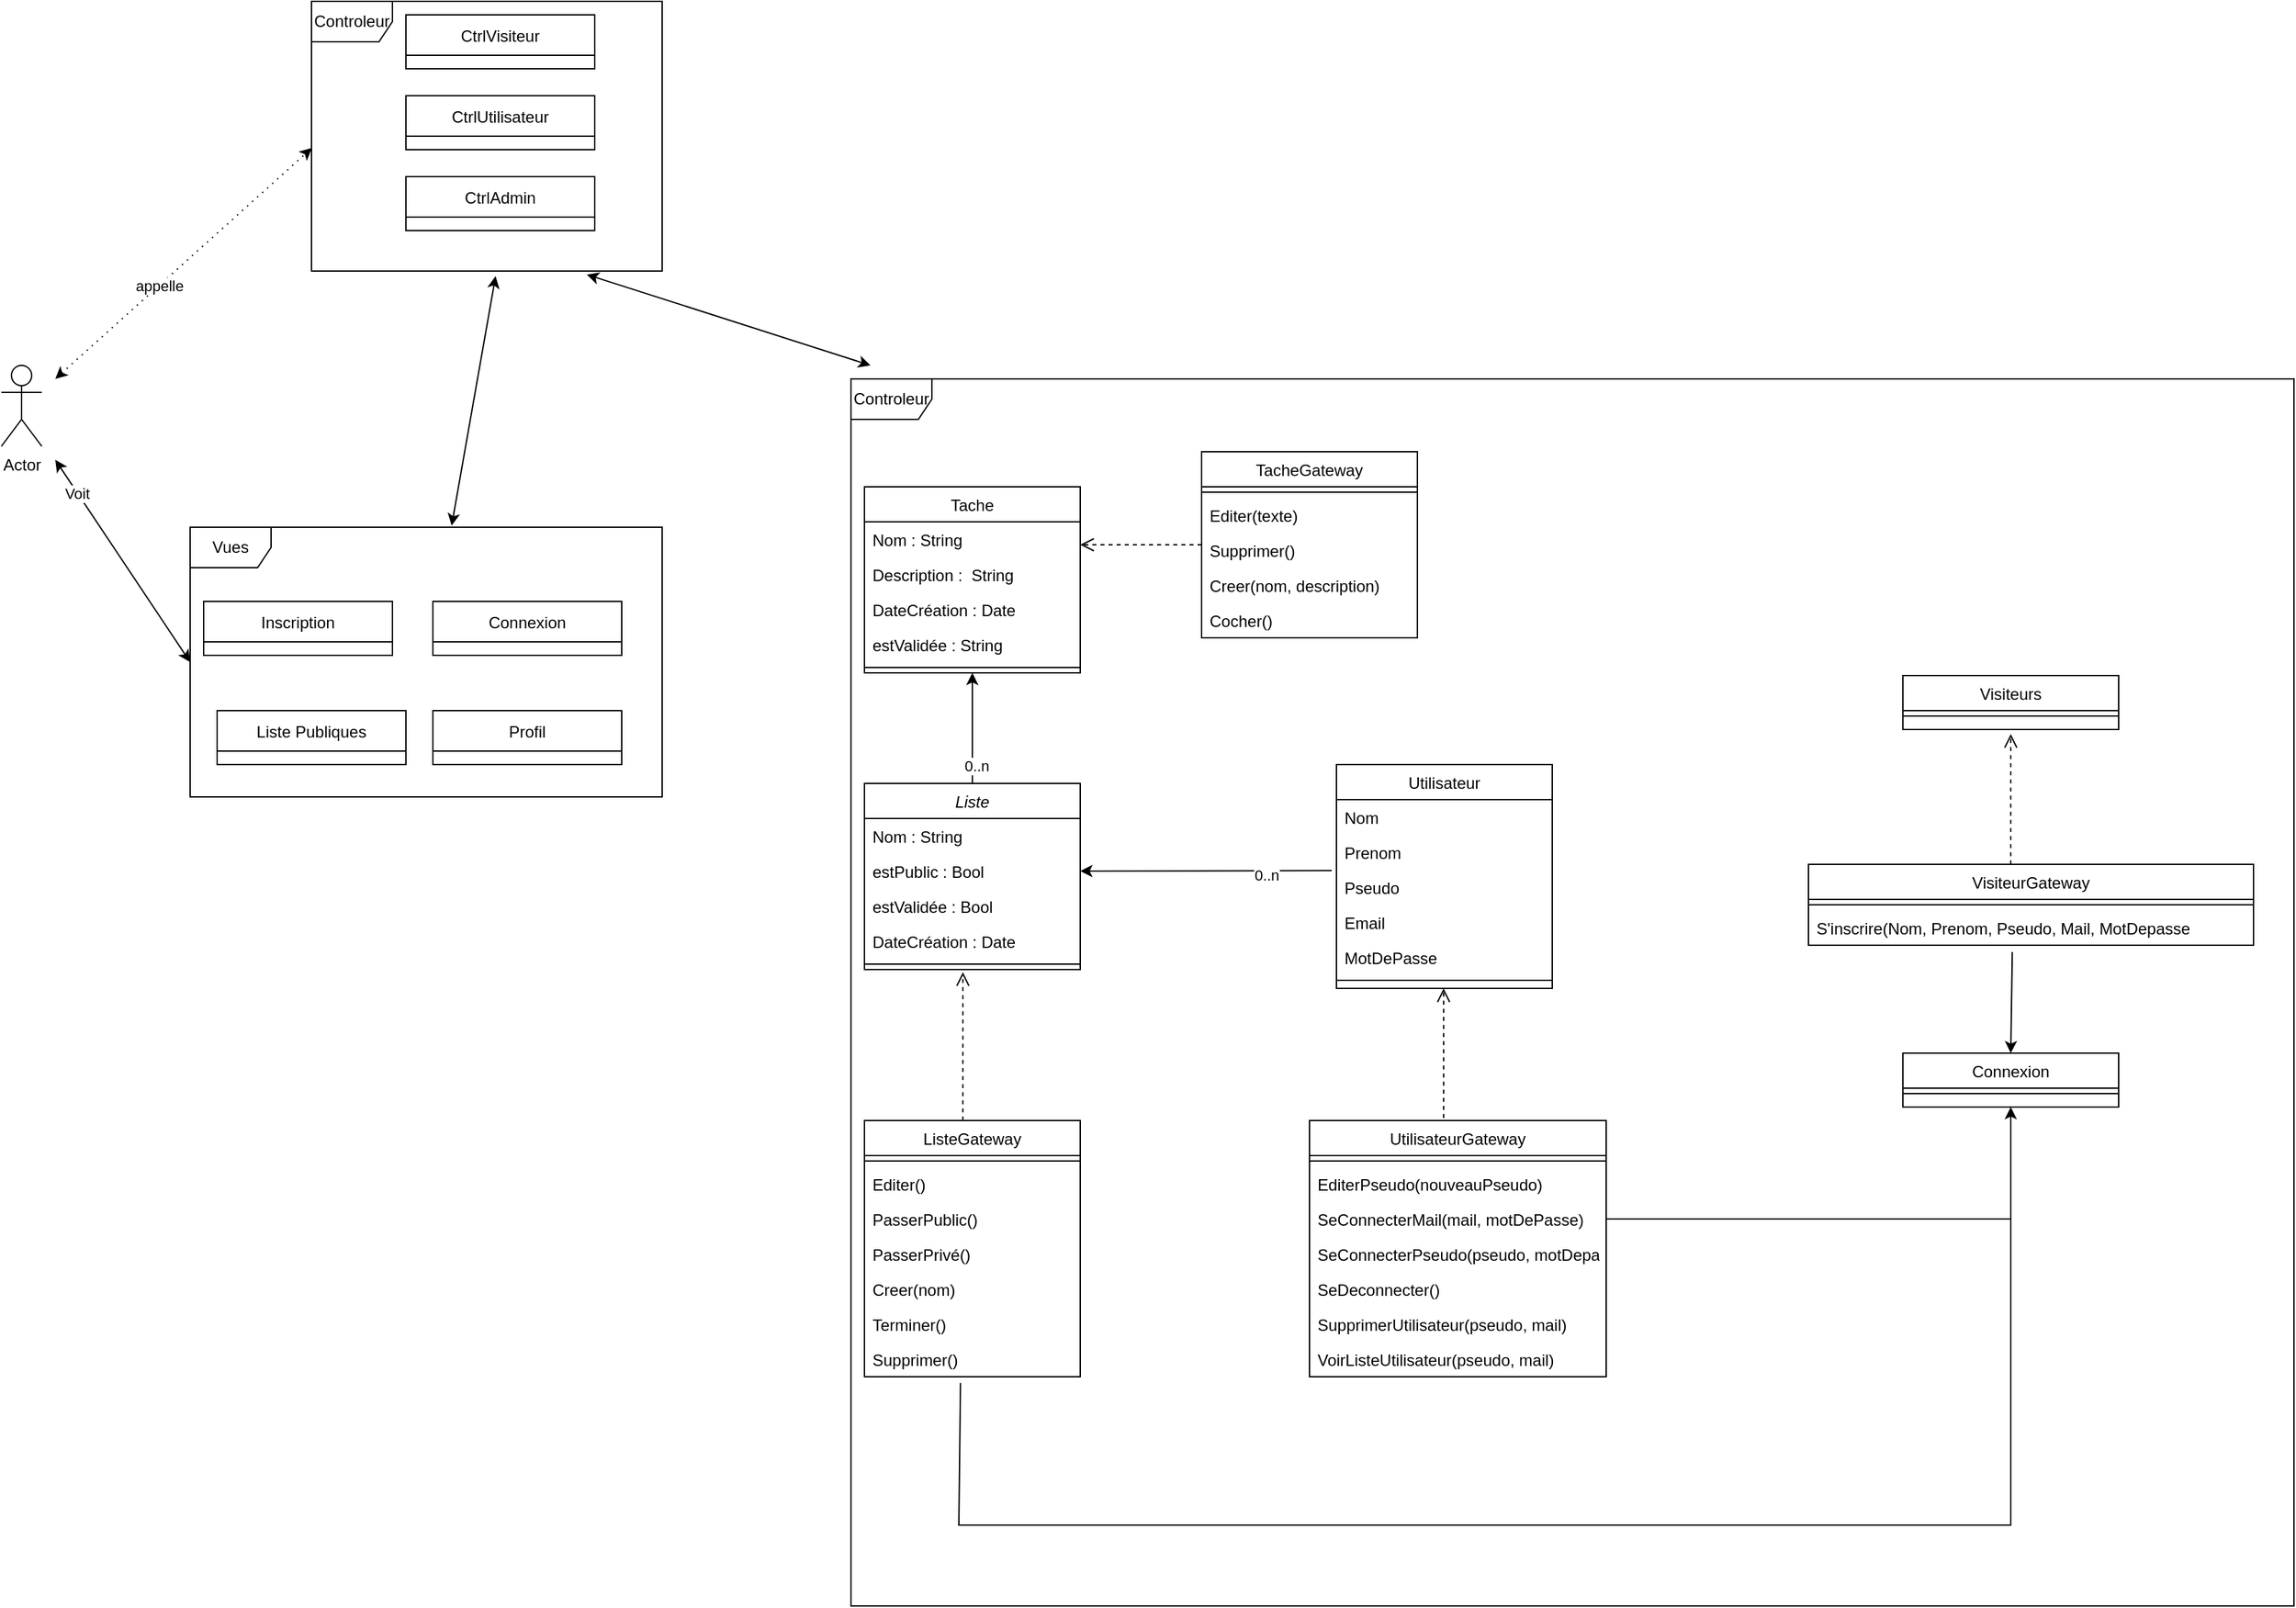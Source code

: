 <mxfile version="20.4.0" type="device"><diagram id="C5RBs43oDa-KdzZeNtuy" name="Page-1"><mxGraphModel dx="3268" dy="2755" grid="1" gridSize="10" guides="1" tooltips="1" connect="1" arrows="1" fold="1" page="1" pageScale="1" pageWidth="827" pageHeight="1169" math="0" shadow="0"><root><mxCell id="WIyWlLk6GJQsqaUBKTNV-0"/><mxCell id="WIyWlLk6GJQsqaUBKTNV-1" parent="WIyWlLk6GJQsqaUBKTNV-0"/><mxCell id="UHl0mCjK_KcBziT6p6sx-178" value="Visiteurs" style="swimlane;fontStyle=0;align=center;verticalAlign=top;childLayout=stackLayout;horizontal=1;startSize=26;horizontalStack=0;resizeParent=1;resizeLast=0;collapsible=1;marginBottom=0;rounded=0;shadow=0;strokeWidth=1;" vertex="1" parent="WIyWlLk6GJQsqaUBKTNV-1"><mxGeometry x="1620" y="360" width="160" height="40" as="geometry"><mxRectangle x="340" y="380" width="170" height="26" as="alternateBounds"/></mxGeometry></mxCell><mxCell id="UHl0mCjK_KcBziT6p6sx-179" value="" style="line;html=1;strokeWidth=1;align=left;verticalAlign=middle;spacingTop=-1;spacingLeft=3;spacingRight=3;rotatable=0;labelPosition=right;points=[];portConstraint=eastwest;" vertex="1" parent="UHl0mCjK_KcBziT6p6sx-178"><mxGeometry y="26" width="160" height="8" as="geometry"/></mxCell><mxCell id="UHl0mCjK_KcBziT6p6sx-180" value="Liste" style="swimlane;fontStyle=2;align=center;verticalAlign=top;childLayout=stackLayout;horizontal=1;startSize=26;horizontalStack=0;resizeParent=1;resizeLast=0;collapsible=1;marginBottom=0;rounded=0;shadow=0;strokeWidth=1;" vertex="1" parent="WIyWlLk6GJQsqaUBKTNV-1"><mxGeometry x="850" y="440" width="160" height="138" as="geometry"><mxRectangle x="230" y="140" width="160" height="26" as="alternateBounds"/></mxGeometry></mxCell><mxCell id="UHl0mCjK_KcBziT6p6sx-181" value="Nom : String" style="text;align=left;verticalAlign=top;spacingLeft=4;spacingRight=4;overflow=hidden;rotatable=0;points=[[0,0.5],[1,0.5]];portConstraint=eastwest;" vertex="1" parent="UHl0mCjK_KcBziT6p6sx-180"><mxGeometry y="26" width="160" height="26" as="geometry"/></mxCell><mxCell id="UHl0mCjK_KcBziT6p6sx-182" value="estPublic : Bool" style="text;align=left;verticalAlign=top;spacingLeft=4;spacingRight=4;overflow=hidden;rotatable=0;points=[[0,0.5],[1,0.5]];portConstraint=eastwest;" vertex="1" parent="UHl0mCjK_KcBziT6p6sx-180"><mxGeometry y="52" width="160" height="26" as="geometry"/></mxCell><mxCell id="UHl0mCjK_KcBziT6p6sx-183" value="estValidée : Bool" style="text;align=left;verticalAlign=top;spacingLeft=4;spacingRight=4;overflow=hidden;rotatable=0;points=[[0,0.5],[1,0.5]];portConstraint=eastwest;" vertex="1" parent="UHl0mCjK_KcBziT6p6sx-180"><mxGeometry y="78" width="160" height="26" as="geometry"/></mxCell><mxCell id="UHl0mCjK_KcBziT6p6sx-184" value="DateCréation : Date" style="text;align=left;verticalAlign=top;spacingLeft=4;spacingRight=4;overflow=hidden;rotatable=0;points=[[0,0.5],[1,0.5]];portConstraint=eastwest;" vertex="1" parent="UHl0mCjK_KcBziT6p6sx-180"><mxGeometry y="104" width="160" height="26" as="geometry"/></mxCell><mxCell id="UHl0mCjK_KcBziT6p6sx-185" value="" style="line;html=1;strokeWidth=1;align=left;verticalAlign=middle;spacingTop=-1;spacingLeft=3;spacingRight=3;rotatable=0;labelPosition=right;points=[];portConstraint=eastwest;" vertex="1" parent="UHl0mCjK_KcBziT6p6sx-180"><mxGeometry y="130" width="160" height="8" as="geometry"/></mxCell><mxCell id="UHl0mCjK_KcBziT6p6sx-186" value="Utilisateur" style="swimlane;fontStyle=0;align=center;verticalAlign=top;childLayout=stackLayout;horizontal=1;startSize=26;horizontalStack=0;resizeParent=1;resizeLast=0;collapsible=1;marginBottom=0;rounded=0;shadow=0;strokeWidth=1;" vertex="1" parent="WIyWlLk6GJQsqaUBKTNV-1"><mxGeometry x="1200" y="426" width="160" height="166" as="geometry"><mxRectangle x="130" y="380" width="160" height="26" as="alternateBounds"/></mxGeometry></mxCell><mxCell id="UHl0mCjK_KcBziT6p6sx-187" value="Nom" style="text;align=left;verticalAlign=top;spacingLeft=4;spacingRight=4;overflow=hidden;rotatable=0;points=[[0,0.5],[1,0.5]];portConstraint=eastwest;" vertex="1" parent="UHl0mCjK_KcBziT6p6sx-186"><mxGeometry y="26" width="160" height="26" as="geometry"/></mxCell><mxCell id="UHl0mCjK_KcBziT6p6sx-188" value="Prenom" style="text;align=left;verticalAlign=top;spacingLeft=4;spacingRight=4;overflow=hidden;rotatable=0;points=[[0,0.5],[1,0.5]];portConstraint=eastwest;rounded=0;shadow=0;html=0;" vertex="1" parent="UHl0mCjK_KcBziT6p6sx-186"><mxGeometry y="52" width="160" height="26" as="geometry"/></mxCell><mxCell id="UHl0mCjK_KcBziT6p6sx-189" value="Pseudo" style="text;align=left;verticalAlign=top;spacingLeft=4;spacingRight=4;overflow=hidden;rotatable=0;points=[[0,0.5],[1,0.5]];portConstraint=eastwest;" vertex="1" parent="UHl0mCjK_KcBziT6p6sx-186"><mxGeometry y="78" width="160" height="26" as="geometry"/></mxCell><mxCell id="UHl0mCjK_KcBziT6p6sx-190" value="Email" style="text;align=left;verticalAlign=top;spacingLeft=4;spacingRight=4;overflow=hidden;rotatable=0;points=[[0,0.5],[1,0.5]];portConstraint=eastwest;rounded=0;shadow=0;html=0;" vertex="1" parent="UHl0mCjK_KcBziT6p6sx-186"><mxGeometry y="104" width="160" height="26" as="geometry"/></mxCell><mxCell id="UHl0mCjK_KcBziT6p6sx-191" value="MotDePasse" style="text;align=left;verticalAlign=top;spacingLeft=4;spacingRight=4;overflow=hidden;rotatable=0;points=[[0,0.5],[1,0.5]];portConstraint=eastwest;rounded=0;shadow=0;html=0;" vertex="1" parent="UHl0mCjK_KcBziT6p6sx-186"><mxGeometry y="130" width="160" height="26" as="geometry"/></mxCell><mxCell id="UHl0mCjK_KcBziT6p6sx-192" value="" style="line;html=1;strokeWidth=1;align=left;verticalAlign=middle;spacingTop=-1;spacingLeft=3;spacingRight=3;rotatable=0;labelPosition=right;points=[];portConstraint=eastwest;" vertex="1" parent="UHl0mCjK_KcBziT6p6sx-186"><mxGeometry y="156" width="160" height="8" as="geometry"/></mxCell><mxCell id="UHl0mCjK_KcBziT6p6sx-193" value="&#xA;" style="text;align=left;verticalAlign=top;spacingLeft=4;spacingRight=4;overflow=hidden;rotatable=0;points=[[0,0.5],[1,0.5]];portConstraint=eastwest;" vertex="1" parent="UHl0mCjK_KcBziT6p6sx-186"><mxGeometry y="164" width="160" height="2" as="geometry"/></mxCell><mxCell id="UHl0mCjK_KcBziT6p6sx-194" value="Tache" style="swimlane;fontStyle=0;align=center;verticalAlign=top;childLayout=stackLayout;horizontal=1;startSize=26;horizontalStack=0;resizeParent=1;resizeLast=0;collapsible=1;marginBottom=0;rounded=0;shadow=0;strokeWidth=1;" vertex="1" parent="WIyWlLk6GJQsqaUBKTNV-1"><mxGeometry x="850" y="220" width="160" height="138" as="geometry"><mxRectangle x="340" y="380" width="170" height="26" as="alternateBounds"/></mxGeometry></mxCell><mxCell id="UHl0mCjK_KcBziT6p6sx-195" value="Nom : String" style="text;align=left;verticalAlign=top;spacingLeft=4;spacingRight=4;overflow=hidden;rotatable=0;points=[[0,0.5],[1,0.5]];portConstraint=eastwest;" vertex="1" parent="UHl0mCjK_KcBziT6p6sx-194"><mxGeometry y="26" width="160" height="26" as="geometry"/></mxCell><mxCell id="UHl0mCjK_KcBziT6p6sx-196" value="Description :  String" style="text;align=left;verticalAlign=top;spacingLeft=4;spacingRight=4;overflow=hidden;rotatable=0;points=[[0,0.5],[1,0.5]];portConstraint=eastwest;" vertex="1" parent="UHl0mCjK_KcBziT6p6sx-194"><mxGeometry y="52" width="160" height="26" as="geometry"/></mxCell><mxCell id="UHl0mCjK_KcBziT6p6sx-197" value="DateCréation : Date" style="text;align=left;verticalAlign=top;spacingLeft=4;spacingRight=4;overflow=hidden;rotatable=0;points=[[0,0.5],[1,0.5]];portConstraint=eastwest;" vertex="1" parent="UHl0mCjK_KcBziT6p6sx-194"><mxGeometry y="78" width="160" height="26" as="geometry"/></mxCell><mxCell id="UHl0mCjK_KcBziT6p6sx-198" value="estValidée : String" style="text;align=left;verticalAlign=top;spacingLeft=4;spacingRight=4;overflow=hidden;rotatable=0;points=[[0,0.5],[1,0.5]];portConstraint=eastwest;" vertex="1" parent="UHl0mCjK_KcBziT6p6sx-194"><mxGeometry y="104" width="160" height="26" as="geometry"/></mxCell><mxCell id="UHl0mCjK_KcBziT6p6sx-199" value="" style="line;html=1;strokeWidth=1;align=left;verticalAlign=middle;spacingTop=-1;spacingLeft=3;spacingRight=3;rotatable=0;labelPosition=right;points=[];portConstraint=eastwest;" vertex="1" parent="UHl0mCjK_KcBziT6p6sx-194"><mxGeometry y="130" width="160" height="8" as="geometry"/></mxCell><mxCell id="UHl0mCjK_KcBziT6p6sx-200" value="" style="endArrow=classic;html=1;rounded=0;exitX=0.5;exitY=0;exitDx=0;exitDy=0;entryX=0.5;entryY=1;entryDx=0;entryDy=0;" edge="1" parent="WIyWlLk6GJQsqaUBKTNV-1" source="UHl0mCjK_KcBziT6p6sx-180" target="UHl0mCjK_KcBziT6p6sx-194"><mxGeometry width="50" height="50" relative="1" as="geometry"><mxPoint x="1090" y="490" as="sourcePoint"/><mxPoint x="970" y="400" as="targetPoint"/></mxGeometry></mxCell><mxCell id="UHl0mCjK_KcBziT6p6sx-201" value="0..n" style="edgeLabel;html=1;align=center;verticalAlign=middle;resizable=0;points=[];" vertex="1" connectable="0" parent="UHl0mCjK_KcBziT6p6sx-200"><mxGeometry x="-0.687" y="-3" relative="1" as="geometry"><mxPoint as="offset"/></mxGeometry></mxCell><mxCell id="UHl0mCjK_KcBziT6p6sx-202" value="" style="endArrow=classic;html=1;rounded=0;entryX=1;entryY=0.5;entryDx=0;entryDy=0;exitX=-0.022;exitY=0.025;exitDx=0;exitDy=0;exitPerimeter=0;" edge="1" parent="WIyWlLk6GJQsqaUBKTNV-1" source="UHl0mCjK_KcBziT6p6sx-189" target="UHl0mCjK_KcBziT6p6sx-182"><mxGeometry width="50" height="50" relative="1" as="geometry"><mxPoint x="1190" y="510" as="sourcePoint"/><mxPoint x="1200" y="510" as="targetPoint"/></mxGeometry></mxCell><mxCell id="UHl0mCjK_KcBziT6p6sx-203" value="0..n" style="edgeLabel;html=1;align=center;verticalAlign=middle;resizable=0;points=[];" vertex="1" connectable="0" parent="UHl0mCjK_KcBziT6p6sx-202"><mxGeometry x="-0.474" y="3" relative="1" as="geometry"><mxPoint as="offset"/></mxGeometry></mxCell><mxCell id="UHl0mCjK_KcBziT6p6sx-204" value="TacheGateway" style="swimlane;fontStyle=0;align=center;verticalAlign=top;childLayout=stackLayout;horizontal=1;startSize=26;horizontalStack=0;resizeParent=1;resizeLast=0;collapsible=1;marginBottom=0;rounded=0;shadow=0;strokeWidth=1;" vertex="1" parent="WIyWlLk6GJQsqaUBKTNV-1"><mxGeometry x="1100" y="194" width="160" height="138" as="geometry"><mxRectangle x="340" y="380" width="170" height="26" as="alternateBounds"/></mxGeometry></mxCell><mxCell id="UHl0mCjK_KcBziT6p6sx-205" value="" style="line;html=1;strokeWidth=1;align=left;verticalAlign=middle;spacingTop=-1;spacingLeft=3;spacingRight=3;rotatable=0;labelPosition=right;points=[];portConstraint=eastwest;" vertex="1" parent="UHl0mCjK_KcBziT6p6sx-204"><mxGeometry y="26" width="160" height="8" as="geometry"/></mxCell><mxCell id="UHl0mCjK_KcBziT6p6sx-206" value="Editer(texte)" style="text;align=left;verticalAlign=top;spacingLeft=4;spacingRight=4;overflow=hidden;rotatable=0;points=[[0,0.5],[1,0.5]];portConstraint=eastwest;" vertex="1" parent="UHl0mCjK_KcBziT6p6sx-204"><mxGeometry y="34" width="160" height="26" as="geometry"/></mxCell><mxCell id="UHl0mCjK_KcBziT6p6sx-207" value="Supprimer()" style="text;align=left;verticalAlign=top;spacingLeft=4;spacingRight=4;overflow=hidden;rotatable=0;points=[[0,0.5],[1,0.5]];portConstraint=eastwest;" vertex="1" parent="UHl0mCjK_KcBziT6p6sx-204"><mxGeometry y="60" width="160" height="26" as="geometry"/></mxCell><mxCell id="UHl0mCjK_KcBziT6p6sx-208" value="Creer(nom, description)" style="text;align=left;verticalAlign=top;spacingLeft=4;spacingRight=4;overflow=hidden;rotatable=0;points=[[0,0.5],[1,0.5]];portConstraint=eastwest;" vertex="1" parent="UHl0mCjK_KcBziT6p6sx-204"><mxGeometry y="86" width="160" height="26" as="geometry"/></mxCell><mxCell id="UHl0mCjK_KcBziT6p6sx-209" value="Cocher()" style="text;align=left;verticalAlign=top;spacingLeft=4;spacingRight=4;overflow=hidden;rotatable=0;points=[[0,0.5],[1,0.5]];portConstraint=eastwest;" vertex="1" parent="UHl0mCjK_KcBziT6p6sx-204"><mxGeometry y="112" width="160" height="26" as="geometry"/></mxCell><mxCell id="UHl0mCjK_KcBziT6p6sx-210" value="" style="html=1;verticalAlign=bottom;endArrow=open;dashed=1;endSize=8;rounded=0;exitX=0;exitY=0.5;exitDx=0;exitDy=0;" edge="1" parent="WIyWlLk6GJQsqaUBKTNV-1" source="UHl0mCjK_KcBziT6p6sx-204"><mxGeometry relative="1" as="geometry"><mxPoint x="1090" y="270" as="sourcePoint"/><mxPoint x="1010" y="263" as="targetPoint"/></mxGeometry></mxCell><mxCell id="UHl0mCjK_KcBziT6p6sx-211" value="ListeGateway" style="swimlane;fontStyle=0;align=center;verticalAlign=top;childLayout=stackLayout;horizontal=1;startSize=26;horizontalStack=0;resizeParent=1;resizeLast=0;collapsible=1;marginBottom=0;rounded=0;shadow=0;strokeWidth=1;" vertex="1" parent="WIyWlLk6GJQsqaUBKTNV-1"><mxGeometry x="850" y="690" width="160" height="190" as="geometry"><mxRectangle x="340" y="380" width="170" height="26" as="alternateBounds"/></mxGeometry></mxCell><mxCell id="UHl0mCjK_KcBziT6p6sx-212" value="" style="line;html=1;strokeWidth=1;align=left;verticalAlign=middle;spacingTop=-1;spacingLeft=3;spacingRight=3;rotatable=0;labelPosition=right;points=[];portConstraint=eastwest;" vertex="1" parent="UHl0mCjK_KcBziT6p6sx-211"><mxGeometry y="26" width="160" height="8" as="geometry"/></mxCell><mxCell id="UHl0mCjK_KcBziT6p6sx-213" value="Editer()" style="text;align=left;verticalAlign=top;spacingLeft=4;spacingRight=4;overflow=hidden;rotatable=0;points=[[0,0.5],[1,0.5]];portConstraint=eastwest;" vertex="1" parent="UHl0mCjK_KcBziT6p6sx-211"><mxGeometry y="34" width="160" height="26" as="geometry"/></mxCell><mxCell id="UHl0mCjK_KcBziT6p6sx-214" value="PasserPublic()" style="text;align=left;verticalAlign=top;spacingLeft=4;spacingRight=4;overflow=hidden;rotatable=0;points=[[0,0.5],[1,0.5]];portConstraint=eastwest;" vertex="1" parent="UHl0mCjK_KcBziT6p6sx-211"><mxGeometry y="60" width="160" height="26" as="geometry"/></mxCell><mxCell id="UHl0mCjK_KcBziT6p6sx-215" value="PasserPrivé()" style="text;align=left;verticalAlign=top;spacingLeft=4;spacingRight=4;overflow=hidden;rotatable=0;points=[[0,0.5],[1,0.5]];portConstraint=eastwest;" vertex="1" parent="UHl0mCjK_KcBziT6p6sx-211"><mxGeometry y="86" width="160" height="26" as="geometry"/></mxCell><mxCell id="UHl0mCjK_KcBziT6p6sx-216" value="Creer(nom)" style="text;align=left;verticalAlign=top;spacingLeft=4;spacingRight=4;overflow=hidden;rotatable=0;points=[[0,0.5],[1,0.5]];portConstraint=eastwest;" vertex="1" parent="UHl0mCjK_KcBziT6p6sx-211"><mxGeometry y="112" width="160" height="26" as="geometry"/></mxCell><mxCell id="UHl0mCjK_KcBziT6p6sx-217" value="Terminer()" style="text;align=left;verticalAlign=top;spacingLeft=4;spacingRight=4;overflow=hidden;rotatable=0;points=[[0,0.5],[1,0.5]];portConstraint=eastwest;" vertex="1" parent="UHl0mCjK_KcBziT6p6sx-211"><mxGeometry y="138" width="160" height="26" as="geometry"/></mxCell><mxCell id="UHl0mCjK_KcBziT6p6sx-218" value="Supprimer()" style="text;align=left;verticalAlign=top;spacingLeft=4;spacingRight=4;overflow=hidden;rotatable=0;points=[[0,0.5],[1,0.5]];portConstraint=eastwest;" vertex="1" parent="UHl0mCjK_KcBziT6p6sx-211"><mxGeometry y="164" width="160" height="26" as="geometry"/></mxCell><mxCell id="UHl0mCjK_KcBziT6p6sx-219" value="" style="html=1;verticalAlign=bottom;endArrow=open;dashed=1;endSize=8;rounded=0;exitX=0.456;exitY=0;exitDx=0;exitDy=0;exitPerimeter=0;" edge="1" parent="WIyWlLk6GJQsqaUBKTNV-1" source="UHl0mCjK_KcBziT6p6sx-211"><mxGeometry relative="1" as="geometry"><mxPoint x="1100" y="670" as="sourcePoint"/><mxPoint x="923" y="580" as="targetPoint"/></mxGeometry></mxCell><mxCell id="UHl0mCjK_KcBziT6p6sx-220" value="UtilisateurGateway" style="swimlane;fontStyle=0;align=center;verticalAlign=top;childLayout=stackLayout;horizontal=1;startSize=26;horizontalStack=0;resizeParent=1;resizeLast=0;collapsible=1;marginBottom=0;rounded=0;shadow=0;strokeWidth=1;" vertex="1" parent="WIyWlLk6GJQsqaUBKTNV-1"><mxGeometry x="1180" y="690" width="220" height="190" as="geometry"><mxRectangle x="340" y="380" width="170" height="26" as="alternateBounds"/></mxGeometry></mxCell><mxCell id="UHl0mCjK_KcBziT6p6sx-221" value="" style="line;html=1;strokeWidth=1;align=left;verticalAlign=middle;spacingTop=-1;spacingLeft=3;spacingRight=3;rotatable=0;labelPosition=right;points=[];portConstraint=eastwest;" vertex="1" parent="UHl0mCjK_KcBziT6p6sx-220"><mxGeometry y="26" width="220" height="8" as="geometry"/></mxCell><mxCell id="UHl0mCjK_KcBziT6p6sx-222" value="EditerPseudo(nouveauPseudo)" style="text;align=left;verticalAlign=top;spacingLeft=4;spacingRight=4;overflow=hidden;rotatable=0;points=[[0,0.5],[1,0.5]];portConstraint=eastwest;" vertex="1" parent="UHl0mCjK_KcBziT6p6sx-220"><mxGeometry y="34" width="220" height="26" as="geometry"/></mxCell><mxCell id="UHl0mCjK_KcBziT6p6sx-223" value="SeConnecterMail(mail, motDePasse)" style="text;align=left;verticalAlign=top;spacingLeft=4;spacingRight=4;overflow=hidden;rotatable=0;points=[[0,0.5],[1,0.5]];portConstraint=eastwest;" vertex="1" parent="UHl0mCjK_KcBziT6p6sx-220"><mxGeometry y="60" width="220" height="26" as="geometry"/></mxCell><mxCell id="UHl0mCjK_KcBziT6p6sx-224" value="SeConnecterPseudo(pseudo, motDepasse)" style="text;align=left;verticalAlign=top;spacingLeft=4;spacingRight=4;overflow=hidden;rotatable=0;points=[[0,0.5],[1,0.5]];portConstraint=eastwest;" vertex="1" parent="UHl0mCjK_KcBziT6p6sx-220"><mxGeometry y="86" width="220" height="26" as="geometry"/></mxCell><mxCell id="UHl0mCjK_KcBziT6p6sx-225" value="SeDeconnecter()" style="text;align=left;verticalAlign=top;spacingLeft=4;spacingRight=4;overflow=hidden;rotatable=0;points=[[0,0.5],[1,0.5]];portConstraint=eastwest;" vertex="1" parent="UHl0mCjK_KcBziT6p6sx-220"><mxGeometry y="112" width="220" height="26" as="geometry"/></mxCell><mxCell id="UHl0mCjK_KcBziT6p6sx-268" value="SupprimerUtilisateur(pseudo, mail)" style="text;align=left;verticalAlign=top;spacingLeft=4;spacingRight=4;overflow=hidden;rotatable=0;points=[[0,0.5],[1,0.5]];portConstraint=eastwest;" vertex="1" parent="UHl0mCjK_KcBziT6p6sx-220"><mxGeometry y="138" width="220" height="26" as="geometry"/></mxCell><mxCell id="UHl0mCjK_KcBziT6p6sx-269" value="VoirListeUtilisateur(pseudo, mail)" style="text;align=left;verticalAlign=top;spacingLeft=4;spacingRight=4;overflow=hidden;rotatable=0;points=[[0,0.5],[1,0.5]];portConstraint=eastwest;" vertex="1" parent="UHl0mCjK_KcBziT6p6sx-220"><mxGeometry y="164" width="220" height="26" as="geometry"/></mxCell><mxCell id="UHl0mCjK_KcBziT6p6sx-226" value="" style="html=1;verticalAlign=bottom;endArrow=open;dashed=1;endSize=8;rounded=0;exitX=0.452;exitY=-0.01;exitDx=0;exitDy=0;exitPerimeter=0;" edge="1" parent="WIyWlLk6GJQsqaUBKTNV-1" source="UHl0mCjK_KcBziT6p6sx-220"><mxGeometry relative="1" as="geometry"><mxPoint x="1280" y="680" as="sourcePoint"/><mxPoint x="1279.45" y="592" as="targetPoint"/></mxGeometry></mxCell><mxCell id="UHl0mCjK_KcBziT6p6sx-227" value="VisiteurGateway" style="swimlane;fontStyle=0;align=center;verticalAlign=top;childLayout=stackLayout;horizontal=1;startSize=26;horizontalStack=0;resizeParent=1;resizeLast=0;collapsible=1;marginBottom=0;rounded=0;shadow=0;strokeWidth=1;" vertex="1" parent="WIyWlLk6GJQsqaUBKTNV-1"><mxGeometry x="1550" y="500" width="330" height="60" as="geometry"><mxRectangle x="340" y="380" width="170" height="26" as="alternateBounds"/></mxGeometry></mxCell><mxCell id="UHl0mCjK_KcBziT6p6sx-228" value="" style="line;html=1;strokeWidth=1;align=left;verticalAlign=middle;spacingTop=-1;spacingLeft=3;spacingRight=3;rotatable=0;labelPosition=right;points=[];portConstraint=eastwest;" vertex="1" parent="UHl0mCjK_KcBziT6p6sx-227"><mxGeometry y="26" width="330" height="8" as="geometry"/></mxCell><mxCell id="UHl0mCjK_KcBziT6p6sx-229" value="S'inscrire(Nom, Prenom, Pseudo, Mail, MotDepasse" style="text;align=left;verticalAlign=top;spacingLeft=4;spacingRight=4;overflow=hidden;rotatable=0;points=[[0,0.5],[1,0.5]];portConstraint=eastwest;" vertex="1" parent="UHl0mCjK_KcBziT6p6sx-227"><mxGeometry y="34" width="330" height="26" as="geometry"/></mxCell><mxCell id="UHl0mCjK_KcBziT6p6sx-230" value="" style="html=1;verticalAlign=bottom;endArrow=open;dashed=1;endSize=8;rounded=0;exitX=0.452;exitY=-0.01;exitDx=0;exitDy=0;exitPerimeter=0;" edge="1" parent="WIyWlLk6GJQsqaUBKTNV-1"><mxGeometry relative="1" as="geometry"><mxPoint x="1700.0" y="500" as="sourcePoint"/><mxPoint x="1700.01" y="403.4" as="targetPoint"/></mxGeometry></mxCell><mxCell id="UHl0mCjK_KcBziT6p6sx-231" value="Connexion" style="swimlane;fontStyle=0;align=center;verticalAlign=top;childLayout=stackLayout;horizontal=1;startSize=26;horizontalStack=0;resizeParent=1;resizeLast=0;collapsible=1;marginBottom=0;rounded=0;shadow=0;strokeWidth=1;" vertex="1" parent="WIyWlLk6GJQsqaUBKTNV-1"><mxGeometry x="1620" y="640" width="160" height="40" as="geometry"><mxRectangle x="340" y="380" width="170" height="26" as="alternateBounds"/></mxGeometry></mxCell><mxCell id="UHl0mCjK_KcBziT6p6sx-232" value="" style="line;html=1;strokeWidth=1;align=left;verticalAlign=middle;spacingTop=-1;spacingLeft=3;spacingRight=3;rotatable=0;labelPosition=right;points=[];portConstraint=eastwest;" vertex="1" parent="UHl0mCjK_KcBziT6p6sx-231"><mxGeometry y="26" width="160" height="8" as="geometry"/></mxCell><mxCell id="UHl0mCjK_KcBziT6p6sx-233" value="" style="endArrow=classic;html=1;rounded=0;exitX=0.445;exitY=1.179;exitDx=0;exitDy=0;exitPerimeter=0;entryX=0.5;entryY=1;entryDx=0;entryDy=0;" edge="1" parent="WIyWlLk6GJQsqaUBKTNV-1" source="UHl0mCjK_KcBziT6p6sx-218" target="UHl0mCjK_KcBziT6p6sx-231"><mxGeometry width="50" height="50" relative="1" as="geometry"><mxPoint x="1020" y="960" as="sourcePoint"/><mxPoint x="1690" y="990" as="targetPoint"/><Array as="points"><mxPoint x="920" y="990"/><mxPoint x="1700" y="990"/></Array></mxGeometry></mxCell><mxCell id="UHl0mCjK_KcBziT6p6sx-234" value="" style="endArrow=none;html=1;rounded=0;exitX=1;exitY=0.5;exitDx=0;exitDy=0;" edge="1" parent="WIyWlLk6GJQsqaUBKTNV-1" source="UHl0mCjK_KcBziT6p6sx-223"><mxGeometry width="50" height="50" relative="1" as="geometry"><mxPoint x="1550" y="790" as="sourcePoint"/><mxPoint x="1700" y="763" as="targetPoint"/></mxGeometry></mxCell><mxCell id="UHl0mCjK_KcBziT6p6sx-236" value="" style="endArrow=classic;html=1;rounded=0;exitX=0.458;exitY=1.192;exitDx=0;exitDy=0;exitPerimeter=0;entryX=0.5;entryY=0;entryDx=0;entryDy=0;" edge="1" parent="WIyWlLk6GJQsqaUBKTNV-1" source="UHl0mCjK_KcBziT6p6sx-229" target="UHl0mCjK_KcBziT6p6sx-231"><mxGeometry width="50" height="50" relative="1" as="geometry"><mxPoint x="1660" y="580" as="sourcePoint"/><mxPoint x="1710" y="530" as="targetPoint"/></mxGeometry></mxCell><mxCell id="UHl0mCjK_KcBziT6p6sx-248" value="Controleur" style="shape=umlFrame;whiteSpace=wrap;html=1;" vertex="1" parent="WIyWlLk6GJQsqaUBKTNV-1"><mxGeometry x="440" y="-140" width="260" height="200" as="geometry"/></mxCell><mxCell id="UHl0mCjK_KcBziT6p6sx-250" value="CtrlUtilisateur" style="swimlane;fontStyle=0;childLayout=stackLayout;horizontal=1;startSize=30;horizontalStack=0;resizeParent=1;resizeParentMax=0;resizeLast=0;collapsible=1;marginBottom=0;" vertex="1" parent="WIyWlLk6GJQsqaUBKTNV-1"><mxGeometry x="510" y="-70" width="140" height="40" as="geometry"/></mxCell><mxCell id="UHl0mCjK_KcBziT6p6sx-254" value="CtrlVisiteur" style="swimlane;fontStyle=0;childLayout=stackLayout;horizontal=1;startSize=30;horizontalStack=0;resizeParent=1;resizeParentMax=0;resizeLast=0;collapsible=1;marginBottom=0;" vertex="1" parent="WIyWlLk6GJQsqaUBKTNV-1"><mxGeometry x="510" y="-130" width="140" height="40" as="geometry"/></mxCell><mxCell id="UHl0mCjK_KcBziT6p6sx-255" value="CtrlAdmin" style="swimlane;fontStyle=0;childLayout=stackLayout;horizontal=1;startSize=30;horizontalStack=0;resizeParent=1;resizeParentMax=0;resizeLast=0;collapsible=1;marginBottom=0;" vertex="1" parent="WIyWlLk6GJQsqaUBKTNV-1"><mxGeometry x="510" y="-10" width="140" height="40" as="geometry"/></mxCell><mxCell id="UHl0mCjK_KcBziT6p6sx-256" value="" style="endArrow=classic;startArrow=classic;html=1;rounded=0;entryX=0.785;entryY=1.013;entryDx=0;entryDy=0;entryPerimeter=0;exitX=0.063;exitY=0;exitDx=0;exitDy=0;exitPerimeter=0;" edge="1" parent="WIyWlLk6GJQsqaUBKTNV-1" target="UHl0mCjK_KcBziT6p6sx-248"><mxGeometry width="50" height="50" relative="1" as="geometry"><mxPoint x="854.5" y="130" as="sourcePoint"/><mxPoint x="520" y="250" as="targetPoint"/></mxGeometry></mxCell><mxCell id="UHl0mCjK_KcBziT6p6sx-257" value="Vues" style="shape=umlFrame;whiteSpace=wrap;html=1;" vertex="1" parent="WIyWlLk6GJQsqaUBKTNV-1"><mxGeometry x="350" y="250" width="350" height="200" as="geometry"/></mxCell><mxCell id="UHl0mCjK_KcBziT6p6sx-258" value="Inscription" style="swimlane;fontStyle=0;childLayout=stackLayout;horizontal=1;startSize=30;horizontalStack=0;resizeParent=1;resizeParentMax=0;resizeLast=0;collapsible=1;marginBottom=0;" vertex="1" parent="WIyWlLk6GJQsqaUBKTNV-1"><mxGeometry x="360" y="305" width="140" height="40" as="geometry"/></mxCell><mxCell id="UHl0mCjK_KcBziT6p6sx-259" value="Connexion" style="swimlane;fontStyle=0;childLayout=stackLayout;horizontal=1;startSize=30;horizontalStack=0;resizeParent=1;resizeParentMax=0;resizeLast=0;collapsible=1;marginBottom=0;" vertex="1" parent="WIyWlLk6GJQsqaUBKTNV-1"><mxGeometry x="530" y="305" width="140" height="40" as="geometry"/></mxCell><mxCell id="UHl0mCjK_KcBziT6p6sx-260" value="Liste Publiques" style="swimlane;fontStyle=0;childLayout=stackLayout;horizontal=1;startSize=30;horizontalStack=0;resizeParent=1;resizeParentMax=0;resizeLast=0;collapsible=1;marginBottom=0;" vertex="1" parent="WIyWlLk6GJQsqaUBKTNV-1"><mxGeometry x="370" y="386" width="140" height="40" as="geometry"/></mxCell><mxCell id="UHl0mCjK_KcBziT6p6sx-261" value="Profil" style="swimlane;fontStyle=0;childLayout=stackLayout;horizontal=1;startSize=30;horizontalStack=0;resizeParent=1;resizeParentMax=0;resizeLast=0;collapsible=1;marginBottom=0;" vertex="1" parent="WIyWlLk6GJQsqaUBKTNV-1"><mxGeometry x="530" y="386" width="140" height="40" as="geometry"/></mxCell><mxCell id="UHl0mCjK_KcBziT6p6sx-262" value="" style="endArrow=classic;startArrow=classic;html=1;rounded=0;entryX=0.525;entryY=1.019;entryDx=0;entryDy=0;entryPerimeter=0;exitX=0.554;exitY=-0.006;exitDx=0;exitDy=0;exitPerimeter=0;" edge="1" parent="WIyWlLk6GJQsqaUBKTNV-1" source="UHl0mCjK_KcBziT6p6sx-257" target="UHl0mCjK_KcBziT6p6sx-248"><mxGeometry width="50" height="50" relative="1" as="geometry"><mxPoint x="210" y="320" as="sourcePoint"/><mxPoint x="260" y="270" as="targetPoint"/></mxGeometry></mxCell><mxCell id="UHl0mCjK_KcBziT6p6sx-263" value="" style="endArrow=classic;startArrow=classic;html=1;rounded=0;entryX=0.001;entryY=0.544;entryDx=0;entryDy=0;entryPerimeter=0;dashed=1;dashPattern=1 4;" edge="1" parent="WIyWlLk6GJQsqaUBKTNV-1" target="UHl0mCjK_KcBziT6p6sx-248"><mxGeometry width="50" height="50" relative="1" as="geometry"><mxPoint x="250" y="140" as="sourcePoint"/><mxPoint x="260" y="310" as="targetPoint"/></mxGeometry></mxCell><mxCell id="UHl0mCjK_KcBziT6p6sx-265" value="appelle" style="edgeLabel;html=1;align=center;verticalAlign=middle;resizable=0;points=[];" vertex="1" connectable="0" parent="UHl0mCjK_KcBziT6p6sx-263"><mxGeometry x="-0.196" relative="1" as="geometry"><mxPoint as="offset"/></mxGeometry></mxCell><mxCell id="UHl0mCjK_KcBziT6p6sx-264" value="Actor" style="shape=umlActor;verticalLabelPosition=bottom;verticalAlign=top;html=1;outlineConnect=0;" vertex="1" parent="WIyWlLk6GJQsqaUBKTNV-1"><mxGeometry x="210" y="130" width="30" height="60" as="geometry"/></mxCell><mxCell id="UHl0mCjK_KcBziT6p6sx-266" value="" style="endArrow=classic;startArrow=classic;html=1;rounded=0;exitX=0;exitY=0.5;exitDx=0;exitDy=0;exitPerimeter=0;" edge="1" parent="WIyWlLk6GJQsqaUBKTNV-1" source="UHl0mCjK_KcBziT6p6sx-257"><mxGeometry width="50" height="50" relative="1" as="geometry"><mxPoint x="210" y="360" as="sourcePoint"/><mxPoint x="250" y="200" as="targetPoint"/></mxGeometry></mxCell><mxCell id="UHl0mCjK_KcBziT6p6sx-267" value="Voit" style="edgeLabel;html=1;align=center;verticalAlign=middle;resizable=0;points=[];" vertex="1" connectable="0" parent="UHl0mCjK_KcBziT6p6sx-266"><mxGeometry x="0.656" y="1" relative="1" as="geometry"><mxPoint y="-1" as="offset"/></mxGeometry></mxCell><mxCell id="UHl0mCjK_KcBziT6p6sx-270" value="Controleur" style="shape=umlFrame;whiteSpace=wrap;html=1;" vertex="1" parent="WIyWlLk6GJQsqaUBKTNV-1"><mxGeometry x="840" y="140" width="1070" height="910" as="geometry"/></mxCell></root></mxGraphModel></diagram></mxfile>